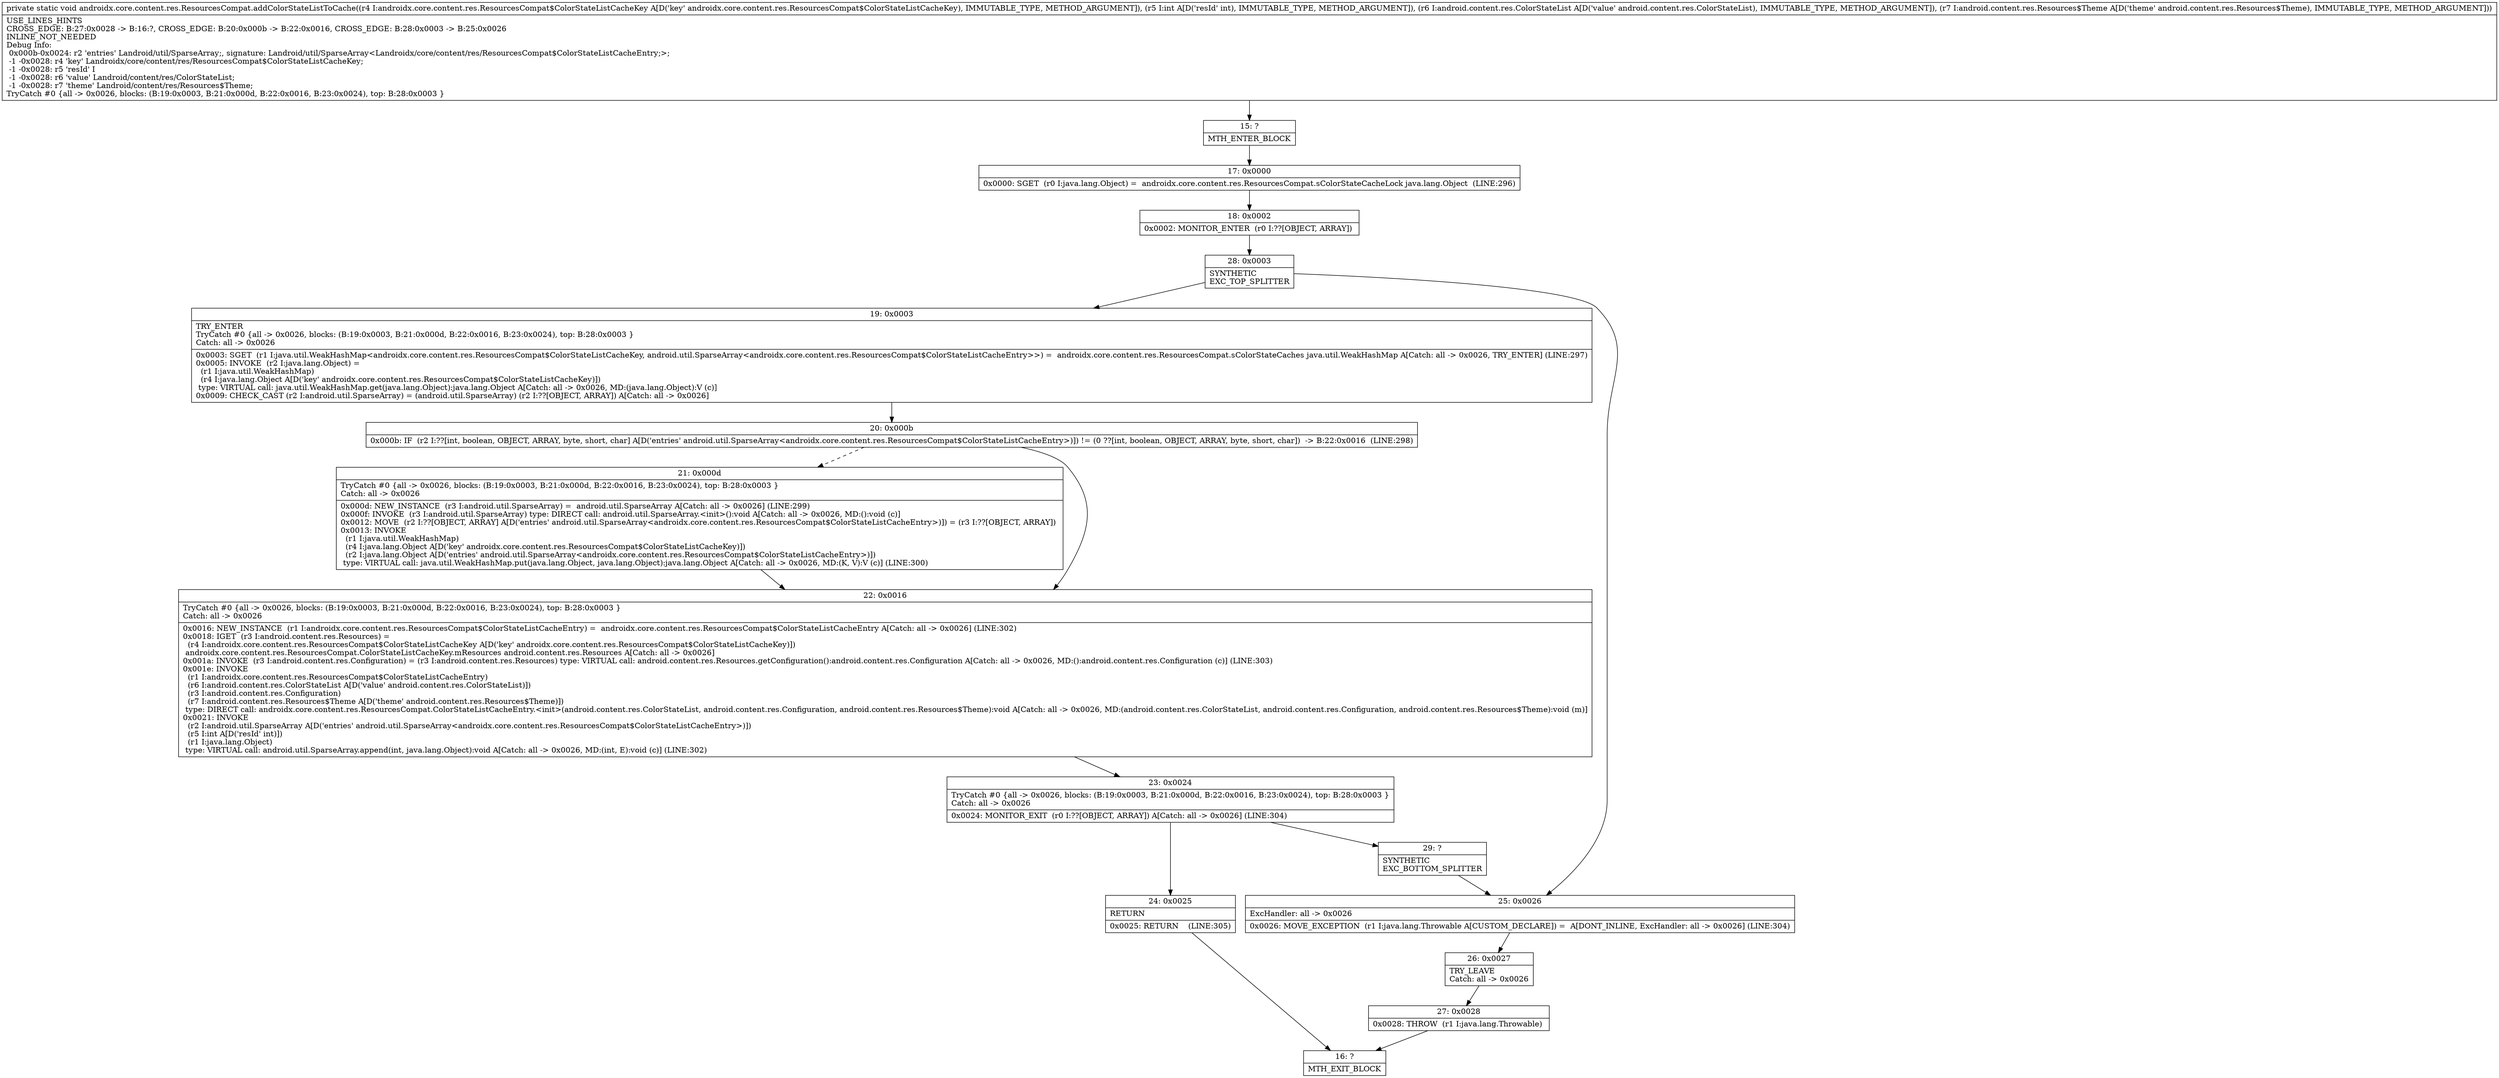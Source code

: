 digraph "CFG forandroidx.core.content.res.ResourcesCompat.addColorStateListToCache(Landroidx\/core\/content\/res\/ResourcesCompat$ColorStateListCacheKey;ILandroid\/content\/res\/ColorStateList;Landroid\/content\/res\/Resources$Theme;)V" {
Node_15 [shape=record,label="{15\:\ ?|MTH_ENTER_BLOCK\l}"];
Node_17 [shape=record,label="{17\:\ 0x0000|0x0000: SGET  (r0 I:java.lang.Object) =  androidx.core.content.res.ResourcesCompat.sColorStateCacheLock java.lang.Object  (LINE:296)\l}"];
Node_18 [shape=record,label="{18\:\ 0x0002|0x0002: MONITOR_ENTER  (r0 I:??[OBJECT, ARRAY]) \l}"];
Node_28 [shape=record,label="{28\:\ 0x0003|SYNTHETIC\lEXC_TOP_SPLITTER\l}"];
Node_19 [shape=record,label="{19\:\ 0x0003|TRY_ENTER\lTryCatch #0 \{all \-\> 0x0026, blocks: (B:19:0x0003, B:21:0x000d, B:22:0x0016, B:23:0x0024), top: B:28:0x0003 \}\lCatch: all \-\> 0x0026\l|0x0003: SGET  (r1 I:java.util.WeakHashMap\<androidx.core.content.res.ResourcesCompat$ColorStateListCacheKey, android.util.SparseArray\<androidx.core.content.res.ResourcesCompat$ColorStateListCacheEntry\>\>) =  androidx.core.content.res.ResourcesCompat.sColorStateCaches java.util.WeakHashMap A[Catch: all \-\> 0x0026, TRY_ENTER] (LINE:297)\l0x0005: INVOKE  (r2 I:java.lang.Object) = \l  (r1 I:java.util.WeakHashMap)\l  (r4 I:java.lang.Object A[D('key' androidx.core.content.res.ResourcesCompat$ColorStateListCacheKey)])\l type: VIRTUAL call: java.util.WeakHashMap.get(java.lang.Object):java.lang.Object A[Catch: all \-\> 0x0026, MD:(java.lang.Object):V (c)]\l0x0009: CHECK_CAST (r2 I:android.util.SparseArray) = (android.util.SparseArray) (r2 I:??[OBJECT, ARRAY]) A[Catch: all \-\> 0x0026]\l}"];
Node_20 [shape=record,label="{20\:\ 0x000b|0x000b: IF  (r2 I:??[int, boolean, OBJECT, ARRAY, byte, short, char] A[D('entries' android.util.SparseArray\<androidx.core.content.res.ResourcesCompat$ColorStateListCacheEntry\>)]) != (0 ??[int, boolean, OBJECT, ARRAY, byte, short, char])  \-\> B:22:0x0016  (LINE:298)\l}"];
Node_21 [shape=record,label="{21\:\ 0x000d|TryCatch #0 \{all \-\> 0x0026, blocks: (B:19:0x0003, B:21:0x000d, B:22:0x0016, B:23:0x0024), top: B:28:0x0003 \}\lCatch: all \-\> 0x0026\l|0x000d: NEW_INSTANCE  (r3 I:android.util.SparseArray) =  android.util.SparseArray A[Catch: all \-\> 0x0026] (LINE:299)\l0x000f: INVOKE  (r3 I:android.util.SparseArray) type: DIRECT call: android.util.SparseArray.\<init\>():void A[Catch: all \-\> 0x0026, MD:():void (c)]\l0x0012: MOVE  (r2 I:??[OBJECT, ARRAY] A[D('entries' android.util.SparseArray\<androidx.core.content.res.ResourcesCompat$ColorStateListCacheEntry\>)]) = (r3 I:??[OBJECT, ARRAY]) \l0x0013: INVOKE  \l  (r1 I:java.util.WeakHashMap)\l  (r4 I:java.lang.Object A[D('key' androidx.core.content.res.ResourcesCompat$ColorStateListCacheKey)])\l  (r2 I:java.lang.Object A[D('entries' android.util.SparseArray\<androidx.core.content.res.ResourcesCompat$ColorStateListCacheEntry\>)])\l type: VIRTUAL call: java.util.WeakHashMap.put(java.lang.Object, java.lang.Object):java.lang.Object A[Catch: all \-\> 0x0026, MD:(K, V):V (c)] (LINE:300)\l}"];
Node_22 [shape=record,label="{22\:\ 0x0016|TryCatch #0 \{all \-\> 0x0026, blocks: (B:19:0x0003, B:21:0x000d, B:22:0x0016, B:23:0x0024), top: B:28:0x0003 \}\lCatch: all \-\> 0x0026\l|0x0016: NEW_INSTANCE  (r1 I:androidx.core.content.res.ResourcesCompat$ColorStateListCacheEntry) =  androidx.core.content.res.ResourcesCompat$ColorStateListCacheEntry A[Catch: all \-\> 0x0026] (LINE:302)\l0x0018: IGET  (r3 I:android.content.res.Resources) = \l  (r4 I:androidx.core.content.res.ResourcesCompat$ColorStateListCacheKey A[D('key' androidx.core.content.res.ResourcesCompat$ColorStateListCacheKey)])\l androidx.core.content.res.ResourcesCompat.ColorStateListCacheKey.mResources android.content.res.Resources A[Catch: all \-\> 0x0026]\l0x001a: INVOKE  (r3 I:android.content.res.Configuration) = (r3 I:android.content.res.Resources) type: VIRTUAL call: android.content.res.Resources.getConfiguration():android.content.res.Configuration A[Catch: all \-\> 0x0026, MD:():android.content.res.Configuration (c)] (LINE:303)\l0x001e: INVOKE  \l  (r1 I:androidx.core.content.res.ResourcesCompat$ColorStateListCacheEntry)\l  (r6 I:android.content.res.ColorStateList A[D('value' android.content.res.ColorStateList)])\l  (r3 I:android.content.res.Configuration)\l  (r7 I:android.content.res.Resources$Theme A[D('theme' android.content.res.Resources$Theme)])\l type: DIRECT call: androidx.core.content.res.ResourcesCompat.ColorStateListCacheEntry.\<init\>(android.content.res.ColorStateList, android.content.res.Configuration, android.content.res.Resources$Theme):void A[Catch: all \-\> 0x0026, MD:(android.content.res.ColorStateList, android.content.res.Configuration, android.content.res.Resources$Theme):void (m)]\l0x0021: INVOKE  \l  (r2 I:android.util.SparseArray A[D('entries' android.util.SparseArray\<androidx.core.content.res.ResourcesCompat$ColorStateListCacheEntry\>)])\l  (r5 I:int A[D('resId' int)])\l  (r1 I:java.lang.Object)\l type: VIRTUAL call: android.util.SparseArray.append(int, java.lang.Object):void A[Catch: all \-\> 0x0026, MD:(int, E):void (c)] (LINE:302)\l}"];
Node_23 [shape=record,label="{23\:\ 0x0024|TryCatch #0 \{all \-\> 0x0026, blocks: (B:19:0x0003, B:21:0x000d, B:22:0x0016, B:23:0x0024), top: B:28:0x0003 \}\lCatch: all \-\> 0x0026\l|0x0024: MONITOR_EXIT  (r0 I:??[OBJECT, ARRAY]) A[Catch: all \-\> 0x0026] (LINE:304)\l}"];
Node_24 [shape=record,label="{24\:\ 0x0025|RETURN\l|0x0025: RETURN    (LINE:305)\l}"];
Node_16 [shape=record,label="{16\:\ ?|MTH_EXIT_BLOCK\l}"];
Node_29 [shape=record,label="{29\:\ ?|SYNTHETIC\lEXC_BOTTOM_SPLITTER\l}"];
Node_25 [shape=record,label="{25\:\ 0x0026|ExcHandler: all \-\> 0x0026\l|0x0026: MOVE_EXCEPTION  (r1 I:java.lang.Throwable A[CUSTOM_DECLARE]) =  A[DONT_INLINE, ExcHandler: all \-\> 0x0026] (LINE:304)\l}"];
Node_26 [shape=record,label="{26\:\ 0x0027|TRY_LEAVE\lCatch: all \-\> 0x0026\l}"];
Node_27 [shape=record,label="{27\:\ 0x0028|0x0028: THROW  (r1 I:java.lang.Throwable) \l}"];
MethodNode[shape=record,label="{private static void androidx.core.content.res.ResourcesCompat.addColorStateListToCache((r4 I:androidx.core.content.res.ResourcesCompat$ColorStateListCacheKey A[D('key' androidx.core.content.res.ResourcesCompat$ColorStateListCacheKey), IMMUTABLE_TYPE, METHOD_ARGUMENT]), (r5 I:int A[D('resId' int), IMMUTABLE_TYPE, METHOD_ARGUMENT]), (r6 I:android.content.res.ColorStateList A[D('value' android.content.res.ColorStateList), IMMUTABLE_TYPE, METHOD_ARGUMENT]), (r7 I:android.content.res.Resources$Theme A[D('theme' android.content.res.Resources$Theme), IMMUTABLE_TYPE, METHOD_ARGUMENT]))  | USE_LINES_HINTS\lCROSS_EDGE: B:27:0x0028 \-\> B:16:?, CROSS_EDGE: B:20:0x000b \-\> B:22:0x0016, CROSS_EDGE: B:28:0x0003 \-\> B:25:0x0026\lINLINE_NOT_NEEDED\lDebug Info:\l  0x000b\-0x0024: r2 'entries' Landroid\/util\/SparseArray;, signature: Landroid\/util\/SparseArray\<Landroidx\/core\/content\/res\/ResourcesCompat$ColorStateListCacheEntry;\>;\l  \-1 \-0x0028: r4 'key' Landroidx\/core\/content\/res\/ResourcesCompat$ColorStateListCacheKey;\l  \-1 \-0x0028: r5 'resId' I\l  \-1 \-0x0028: r6 'value' Landroid\/content\/res\/ColorStateList;\l  \-1 \-0x0028: r7 'theme' Landroid\/content\/res\/Resources$Theme;\lTryCatch #0 \{all \-\> 0x0026, blocks: (B:19:0x0003, B:21:0x000d, B:22:0x0016, B:23:0x0024), top: B:28:0x0003 \}\l}"];
MethodNode -> Node_15;Node_15 -> Node_17;
Node_17 -> Node_18;
Node_18 -> Node_28;
Node_28 -> Node_19;
Node_28 -> Node_25;
Node_19 -> Node_20;
Node_20 -> Node_21[style=dashed];
Node_20 -> Node_22;
Node_21 -> Node_22;
Node_22 -> Node_23;
Node_23 -> Node_24;
Node_23 -> Node_29;
Node_24 -> Node_16;
Node_29 -> Node_25;
Node_25 -> Node_26;
Node_26 -> Node_27;
Node_27 -> Node_16;
}

